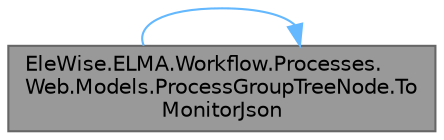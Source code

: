 digraph "EleWise.ELMA.Workflow.Processes.Web.Models.ProcessGroupTreeNode.ToMonitorJson"
{
 // LATEX_PDF_SIZE
  bgcolor="transparent";
  edge [fontname=Helvetica,fontsize=10,labelfontname=Helvetica,labelfontsize=10];
  node [fontname=Helvetica,fontsize=10,shape=box,height=0.2,width=0.4];
  rankdir="LR";
  Node1 [id="Node000001",label="EleWise.ELMA.Workflow.Processes.\lWeb.Models.ProcessGroupTreeNode.To\lMonitorJson",height=0.2,width=0.4,color="gray40", fillcolor="grey60", style="filled", fontcolor="black",tooltip="Для табличного дерева"];
  Node1 -> Node1 [id="edge1_Node000001_Node000001",color="steelblue1",style="solid",tooltip=" "];
}
